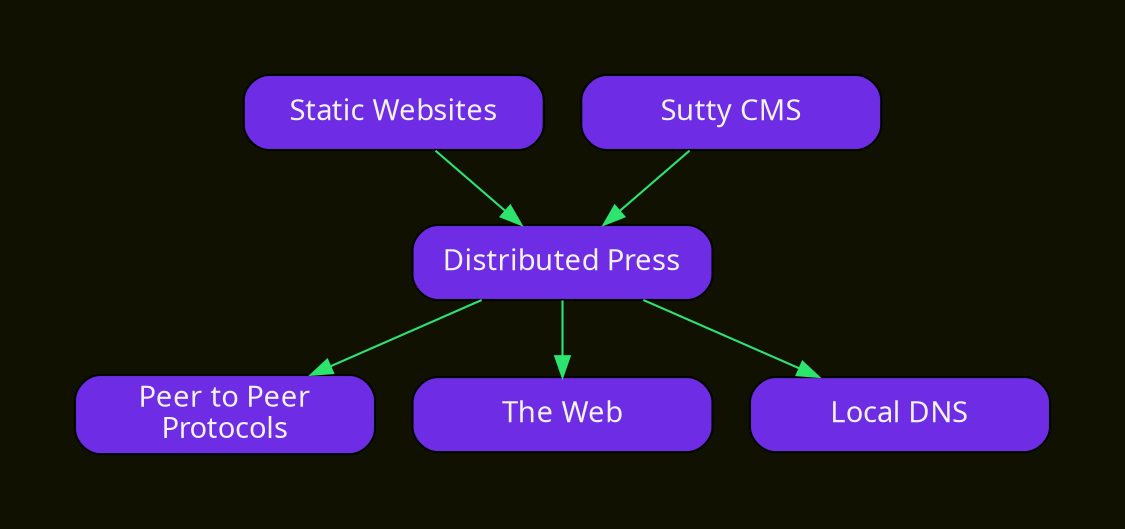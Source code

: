 digraph {
  labelloc=t
  rankdir=TD
  bgcolor="#11111"
  fontname="system-ui"
  fontcolor="#F2F2F2"
  pad=0.5
  node [
    shape=rect
    style="filled,rounded"
    fillcolor="#6e2de5"
    fontcolor="#F2F2F2"
    fontname="System-UI"
    width=2
  ]
  edge [color="#2de56e"]

  p2p [label="Peer to Peer\nProtocols"]
  press [label="Distributed Press"]
  web [label="The Web"]
  static [label="Static Websites"]
  sutty [label="Sutty CMS"]
  dns [label="Local DNS"]

  press -> p2p
  press -> web

  static -> press
  sutty -> press

  press -> dns
}
